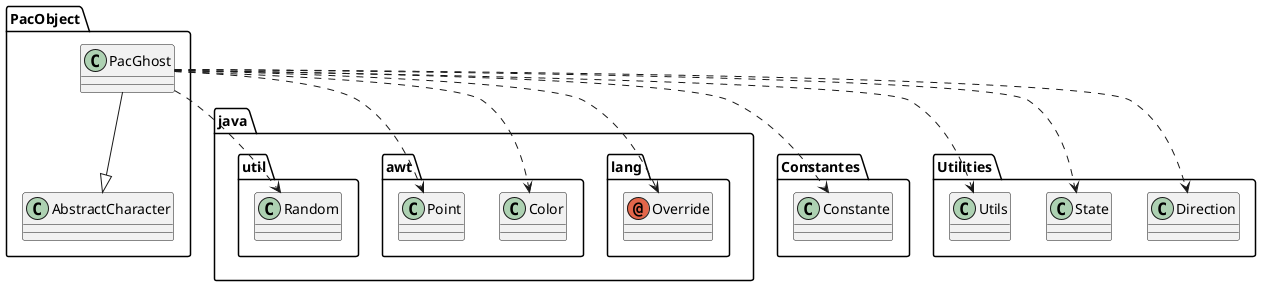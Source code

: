 @startuml
annotation java.lang.Override
class Constantes.Constante
class PacObject.AbstractCharacter
class PacObject.PacGhost
class Utilities.Direction
class Utilities.State
class Utilities.Utils
class java.awt.Color
class java.awt.Point
class java.util.Random
PacObject.PacGhost ..> java.lang.Override
PacObject.PacGhost ..> Constantes.Constante
PacObject.PacGhost --|> PacObject.AbstractCharacter
PacObject.PacGhost ..> Utilities.Direction
PacObject.PacGhost ..> Utilities.State
PacObject.PacGhost ..> Utilities.Utils
PacObject.PacGhost ..> java.awt.Color
PacObject.PacGhost ..> java.awt.Point
PacObject.PacGhost ..> java.util.Random
@enduml